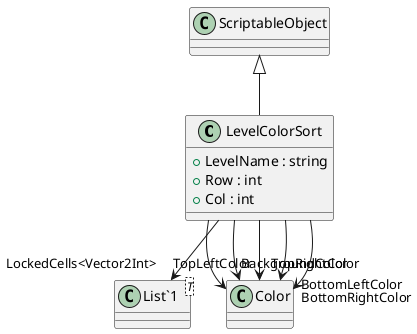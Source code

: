 @startuml
class LevelColorSort {
    + LevelName : string
    + Row : int
    + Col : int
}
class "List`1"<T> {
}
ScriptableObject <|-- LevelColorSort
LevelColorSort --> "BackgroundColor" Color
LevelColorSort --> "TopLeftColor" Color
LevelColorSort --> "TopRightColor" Color
LevelColorSort --> "BottomLeftColor" Color
LevelColorSort --> "BottomRightColor" Color
LevelColorSort --> "LockedCells<Vector2Int>" "List`1"
@enduml
